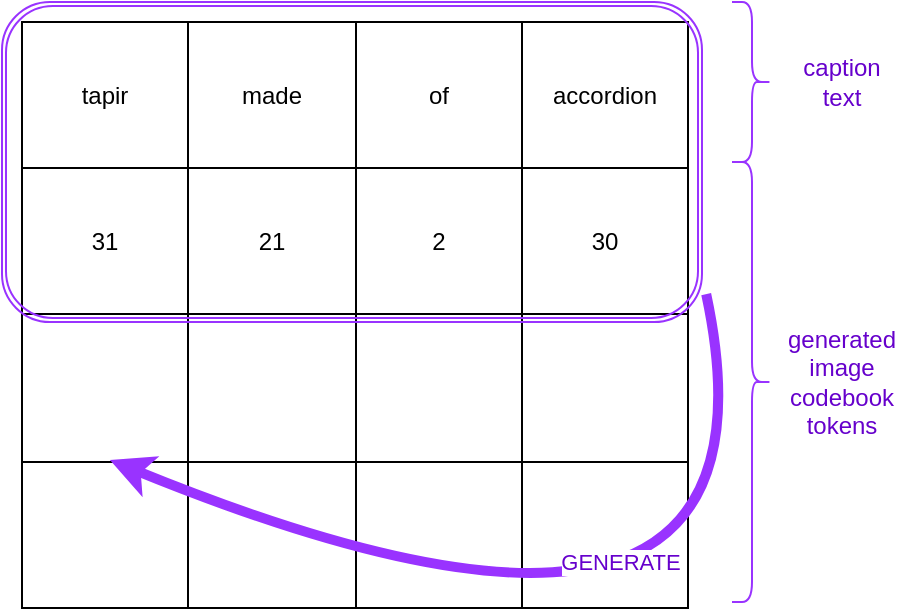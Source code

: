 <mxfile version="17.4.5" type="device"><diagram id="xZstmGlsb1ee6ISESJj6" name="Page-1"><mxGraphModel dx="2062" dy="1087" grid="1" gridSize="10" guides="1" tooltips="1" connect="1" arrows="1" fold="1" page="1" pageScale="1" pageWidth="850" pageHeight="1100" math="0" shadow="0"><root><mxCell id="0"/><mxCell id="1" parent="0"/><mxCell id="MuM9MUlvW4MTFVLYgsJ7-5" value="" style="shape=table;html=1;whiteSpace=wrap;startSize=0;container=1;collapsible=0;childLayout=tableLayout;" vertex="1" parent="1"><mxGeometry x="50" y="40" width="333" height="293" as="geometry"/></mxCell><mxCell id="MuM9MUlvW4MTFVLYgsJ7-6" value="" style="shape=tableRow;horizontal=0;startSize=0;swimlaneHead=0;swimlaneBody=0;top=0;left=0;bottom=0;right=0;collapsible=0;dropTarget=0;fillColor=none;points=[[0,0.5],[1,0.5]];portConstraint=eastwest;" vertex="1" parent="MuM9MUlvW4MTFVLYgsJ7-5"><mxGeometry width="333" height="73" as="geometry"/></mxCell><mxCell id="MuM9MUlvW4MTFVLYgsJ7-7" value="tapir" style="shape=partialRectangle;html=1;whiteSpace=wrap;connectable=0;fillColor=none;top=0;left=0;bottom=0;right=0;overflow=hidden;" vertex="1" parent="MuM9MUlvW4MTFVLYgsJ7-6"><mxGeometry width="83" height="73" as="geometry"><mxRectangle width="83" height="73" as="alternateBounds"/></mxGeometry></mxCell><mxCell id="MuM9MUlvW4MTFVLYgsJ7-8" value="made" style="shape=partialRectangle;html=1;whiteSpace=wrap;connectable=0;fillColor=none;top=0;left=0;bottom=0;right=0;overflow=hidden;" vertex="1" parent="MuM9MUlvW4MTFVLYgsJ7-6"><mxGeometry x="83" width="84" height="73" as="geometry"><mxRectangle width="84" height="73" as="alternateBounds"/></mxGeometry></mxCell><mxCell id="MuM9MUlvW4MTFVLYgsJ7-9" value="of" style="shape=partialRectangle;html=1;whiteSpace=wrap;connectable=0;fillColor=none;top=0;left=0;bottom=0;right=0;overflow=hidden;" vertex="1" parent="MuM9MUlvW4MTFVLYgsJ7-6"><mxGeometry x="167" width="83" height="73" as="geometry"><mxRectangle width="83" height="73" as="alternateBounds"/></mxGeometry></mxCell><mxCell id="MuM9MUlvW4MTFVLYgsJ7-18" value="accordion" style="shape=partialRectangle;html=1;whiteSpace=wrap;connectable=0;fillColor=none;top=0;left=0;bottom=0;right=0;overflow=hidden;" vertex="1" parent="MuM9MUlvW4MTFVLYgsJ7-6"><mxGeometry x="250" width="83" height="73" as="geometry"><mxRectangle width="83" height="73" as="alternateBounds"/></mxGeometry></mxCell><mxCell id="MuM9MUlvW4MTFVLYgsJ7-21" style="shape=tableRow;horizontal=0;startSize=0;swimlaneHead=0;swimlaneBody=0;top=0;left=0;bottom=0;right=0;collapsible=0;dropTarget=0;fillColor=none;points=[[0,0.5],[1,0.5]];portConstraint=eastwest;" vertex="1" parent="MuM9MUlvW4MTFVLYgsJ7-5"><mxGeometry y="73" width="333" height="73" as="geometry"/></mxCell><mxCell id="MuM9MUlvW4MTFVLYgsJ7-22" value="31" style="shape=partialRectangle;html=1;whiteSpace=wrap;connectable=0;fillColor=none;top=0;left=0;bottom=0;right=0;overflow=hidden;" vertex="1" parent="MuM9MUlvW4MTFVLYgsJ7-21"><mxGeometry width="83" height="73" as="geometry"><mxRectangle width="83" height="73" as="alternateBounds"/></mxGeometry></mxCell><mxCell id="MuM9MUlvW4MTFVLYgsJ7-23" value="21" style="shape=partialRectangle;html=1;whiteSpace=wrap;connectable=0;fillColor=none;top=0;left=0;bottom=0;right=0;overflow=hidden;" vertex="1" parent="MuM9MUlvW4MTFVLYgsJ7-21"><mxGeometry x="83" width="84" height="73" as="geometry"><mxRectangle width="84" height="73" as="alternateBounds"/></mxGeometry></mxCell><mxCell id="MuM9MUlvW4MTFVLYgsJ7-24" value="2" style="shape=partialRectangle;html=1;whiteSpace=wrap;connectable=0;fillColor=none;top=0;left=0;bottom=0;right=0;overflow=hidden;" vertex="1" parent="MuM9MUlvW4MTFVLYgsJ7-21"><mxGeometry x="167" width="83" height="73" as="geometry"><mxRectangle width="83" height="73" as="alternateBounds"/></mxGeometry></mxCell><mxCell id="MuM9MUlvW4MTFVLYgsJ7-25" value="30" style="shape=partialRectangle;html=1;whiteSpace=wrap;connectable=0;fillColor=none;top=0;left=0;bottom=0;right=0;overflow=hidden;" vertex="1" parent="MuM9MUlvW4MTFVLYgsJ7-21"><mxGeometry x="250" width="83" height="73" as="geometry"><mxRectangle width="83" height="73" as="alternateBounds"/></mxGeometry></mxCell><mxCell id="MuM9MUlvW4MTFVLYgsJ7-10" value="" style="shape=tableRow;horizontal=0;startSize=0;swimlaneHead=0;swimlaneBody=0;top=0;left=0;bottom=0;right=0;collapsible=0;dropTarget=0;fillColor=none;points=[[0,0.5],[1,0.5]];portConstraint=eastwest;" vertex="1" parent="MuM9MUlvW4MTFVLYgsJ7-5"><mxGeometry y="146" width="333" height="74" as="geometry"/></mxCell><mxCell id="MuM9MUlvW4MTFVLYgsJ7-11" value="" style="shape=partialRectangle;html=1;whiteSpace=wrap;connectable=0;fillColor=none;top=0;left=0;bottom=0;right=0;overflow=hidden;" vertex="1" parent="MuM9MUlvW4MTFVLYgsJ7-10"><mxGeometry width="83" height="74" as="geometry"><mxRectangle width="83" height="74" as="alternateBounds"/></mxGeometry></mxCell><mxCell id="MuM9MUlvW4MTFVLYgsJ7-12" value="" style="shape=partialRectangle;html=1;whiteSpace=wrap;connectable=0;fillColor=none;top=0;left=0;bottom=0;right=0;overflow=hidden;" vertex="1" parent="MuM9MUlvW4MTFVLYgsJ7-10"><mxGeometry x="83" width="84" height="74" as="geometry"><mxRectangle width="84" height="74" as="alternateBounds"/></mxGeometry></mxCell><mxCell id="MuM9MUlvW4MTFVLYgsJ7-13" value="" style="shape=partialRectangle;html=1;whiteSpace=wrap;connectable=0;fillColor=none;top=0;left=0;bottom=0;right=0;overflow=hidden;" vertex="1" parent="MuM9MUlvW4MTFVLYgsJ7-10"><mxGeometry x="167" width="83" height="74" as="geometry"><mxRectangle width="83" height="74" as="alternateBounds"/></mxGeometry></mxCell><mxCell id="MuM9MUlvW4MTFVLYgsJ7-19" style="shape=partialRectangle;html=1;whiteSpace=wrap;connectable=0;fillColor=none;top=0;left=0;bottom=0;right=0;overflow=hidden;" vertex="1" parent="MuM9MUlvW4MTFVLYgsJ7-10"><mxGeometry x="250" width="83" height="74" as="geometry"><mxRectangle width="83" height="74" as="alternateBounds"/></mxGeometry></mxCell><mxCell id="MuM9MUlvW4MTFVLYgsJ7-14" value="" style="shape=tableRow;horizontal=0;startSize=0;swimlaneHead=0;swimlaneBody=0;top=0;left=0;bottom=0;right=0;collapsible=0;dropTarget=0;fillColor=none;points=[[0,0.5],[1,0.5]];portConstraint=eastwest;" vertex="1" parent="MuM9MUlvW4MTFVLYgsJ7-5"><mxGeometry y="220" width="333" height="73" as="geometry"/></mxCell><mxCell id="MuM9MUlvW4MTFVLYgsJ7-15" value="" style="shape=partialRectangle;html=1;whiteSpace=wrap;connectable=0;fillColor=none;top=0;left=0;bottom=0;right=0;overflow=hidden;" vertex="1" parent="MuM9MUlvW4MTFVLYgsJ7-14"><mxGeometry width="83" height="73" as="geometry"><mxRectangle width="83" height="73" as="alternateBounds"/></mxGeometry></mxCell><mxCell id="MuM9MUlvW4MTFVLYgsJ7-16" value="" style="shape=partialRectangle;html=1;whiteSpace=wrap;connectable=0;fillColor=none;top=0;left=0;bottom=0;right=0;overflow=hidden;" vertex="1" parent="MuM9MUlvW4MTFVLYgsJ7-14"><mxGeometry x="83" width="84" height="73" as="geometry"><mxRectangle width="84" height="73" as="alternateBounds"/></mxGeometry></mxCell><mxCell id="MuM9MUlvW4MTFVLYgsJ7-17" value="" style="shape=partialRectangle;html=1;whiteSpace=wrap;connectable=0;fillColor=none;top=0;left=0;bottom=0;right=0;overflow=hidden;pointerEvents=1;" vertex="1" parent="MuM9MUlvW4MTFVLYgsJ7-14"><mxGeometry x="167" width="83" height="73" as="geometry"><mxRectangle width="83" height="73" as="alternateBounds"/></mxGeometry></mxCell><mxCell id="MuM9MUlvW4MTFVLYgsJ7-20" style="shape=partialRectangle;html=1;whiteSpace=wrap;connectable=0;fillColor=none;top=0;left=0;bottom=0;right=0;overflow=hidden;pointerEvents=1;" vertex="1" parent="MuM9MUlvW4MTFVLYgsJ7-14"><mxGeometry x="250" width="83" height="73" as="geometry"><mxRectangle width="83" height="73" as="alternateBounds"/></mxGeometry></mxCell><mxCell id="MuM9MUlvW4MTFVLYgsJ7-27" value="" style="shape=ext;double=1;rounded=1;whiteSpace=wrap;html=1;fillColor=none;strokeColor=#9933FF;" vertex="1" parent="1"><mxGeometry x="40" y="30" width="350" height="160" as="geometry"/></mxCell><mxCell id="MuM9MUlvW4MTFVLYgsJ7-28" value="" style="endArrow=classic;html=1;exitX=1.006;exitY=0.913;exitDx=0;exitDy=0;exitPerimeter=0;strokeColor=#9933FF;curved=1;entryX=0.132;entryY=-0.014;entryDx=0;entryDy=0;entryPerimeter=0;strokeWidth=5;" edge="1" parent="1" source="MuM9MUlvW4MTFVLYgsJ7-27" target="MuM9MUlvW4MTFVLYgsJ7-14"><mxGeometry width="50" height="50" relative="1" as="geometry"><mxPoint x="390" y="510" as="sourcePoint"/><mxPoint x="220" y="540" as="targetPoint"/><Array as="points"><mxPoint x="440" y="400"/></Array></mxGeometry></mxCell><mxCell id="MuM9MUlvW4MTFVLYgsJ7-29" value="&lt;font color=&quot;#6600cc&quot;&gt;GENERATE&lt;/font&gt;" style="edgeLabel;html=1;align=center;verticalAlign=middle;resizable=0;points=[];" vertex="1" connectable="0" parent="MuM9MUlvW4MTFVLYgsJ7-28"><mxGeometry x="0.155" y="-49" relative="1" as="geometry"><mxPoint as="offset"/></mxGeometry></mxCell><mxCell id="MuM9MUlvW4MTFVLYgsJ7-31" value="&amp;nbsp;&amp;nbsp;" style="shape=curlyBracket;whiteSpace=wrap;html=1;rounded=1;flipH=1;fontColor=#6600CC;strokeColor=#9933FF;fillColor=none;" vertex="1" parent="1"><mxGeometry x="405" y="30" width="20" height="80" as="geometry"/></mxCell><mxCell id="MuM9MUlvW4MTFVLYgsJ7-32" value="caption text" style="text;html=1;strokeColor=none;fillColor=none;align=center;verticalAlign=middle;whiteSpace=wrap;rounded=0;fontColor=#6600CC;" vertex="1" parent="1"><mxGeometry x="430" y="55" width="60" height="30" as="geometry"/></mxCell><mxCell id="MuM9MUlvW4MTFVLYgsJ7-34" value="&amp;nbsp;&amp;nbsp;" style="shape=curlyBracket;whiteSpace=wrap;html=1;rounded=1;flipH=1;fontColor=#6600CC;strokeColor=#9933FF;fillColor=none;" vertex="1" parent="1"><mxGeometry x="405" y="110" width="20" height="220" as="geometry"/></mxCell><mxCell id="MuM9MUlvW4MTFVLYgsJ7-35" value="generated image codebook tokens" style="text;html=1;strokeColor=none;fillColor=none;align=center;verticalAlign=middle;whiteSpace=wrap;rounded=0;fontColor=#6600CC;" vertex="1" parent="1"><mxGeometry x="430" y="205" width="60" height="30" as="geometry"/></mxCell></root></mxGraphModel></diagram></mxfile>